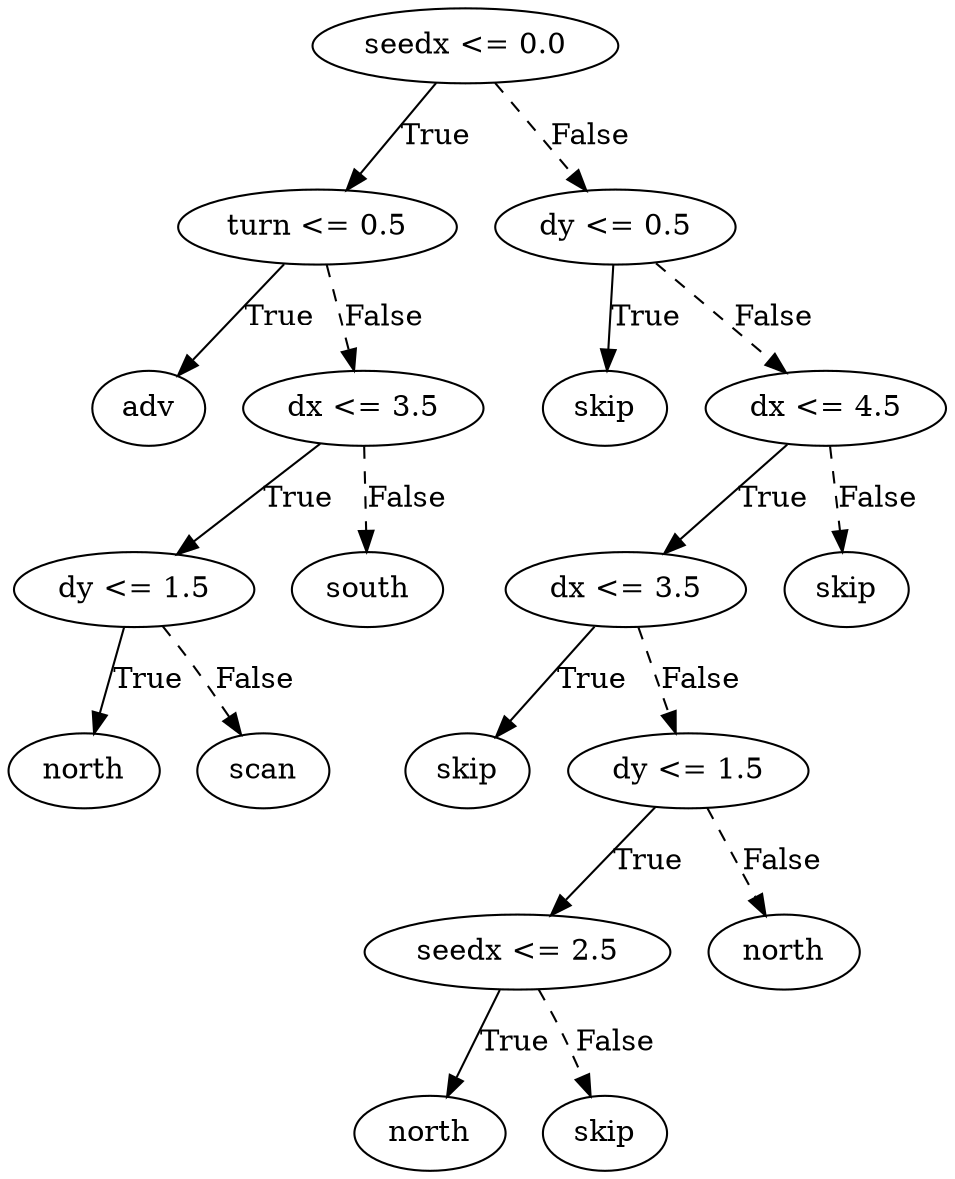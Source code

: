 digraph {
0 [label="seedx <= 0.0"];
1 [label="turn <= 0.5"];
2 [label="adv"];
1 -> 2 [label="True"];
3 [label="dx <= 3.5"];
4 [label="dy <= 1.5"];
5 [label="north"];
4 -> 5 [label="True"];
6 [label="scan"];
4 -> 6 [style="dashed", label="False"];
3 -> 4 [label="True"];
7 [label="south"];
3 -> 7 [style="dashed", label="False"];
1 -> 3 [style="dashed", label="False"];
0 -> 1 [label="True"];
8 [label="dy <= 0.5"];
9 [label="skip"];
8 -> 9 [label="True"];
10 [label="dx <= 4.5"];
11 [label="dx <= 3.5"];
12 [label="skip"];
11 -> 12 [label="True"];
13 [label="dy <= 1.5"];
14 [label="seedx <= 2.5"];
15 [label="north"];
14 -> 15 [label="True"];
16 [label="skip"];
14 -> 16 [style="dashed", label="False"];
13 -> 14 [label="True"];
17 [label="north"];
13 -> 17 [style="dashed", label="False"];
11 -> 13 [style="dashed", label="False"];
10 -> 11 [label="True"];
18 [label="skip"];
10 -> 18 [style="dashed", label="False"];
8 -> 10 [style="dashed", label="False"];
0 -> 8 [style="dashed", label="False"];

}
